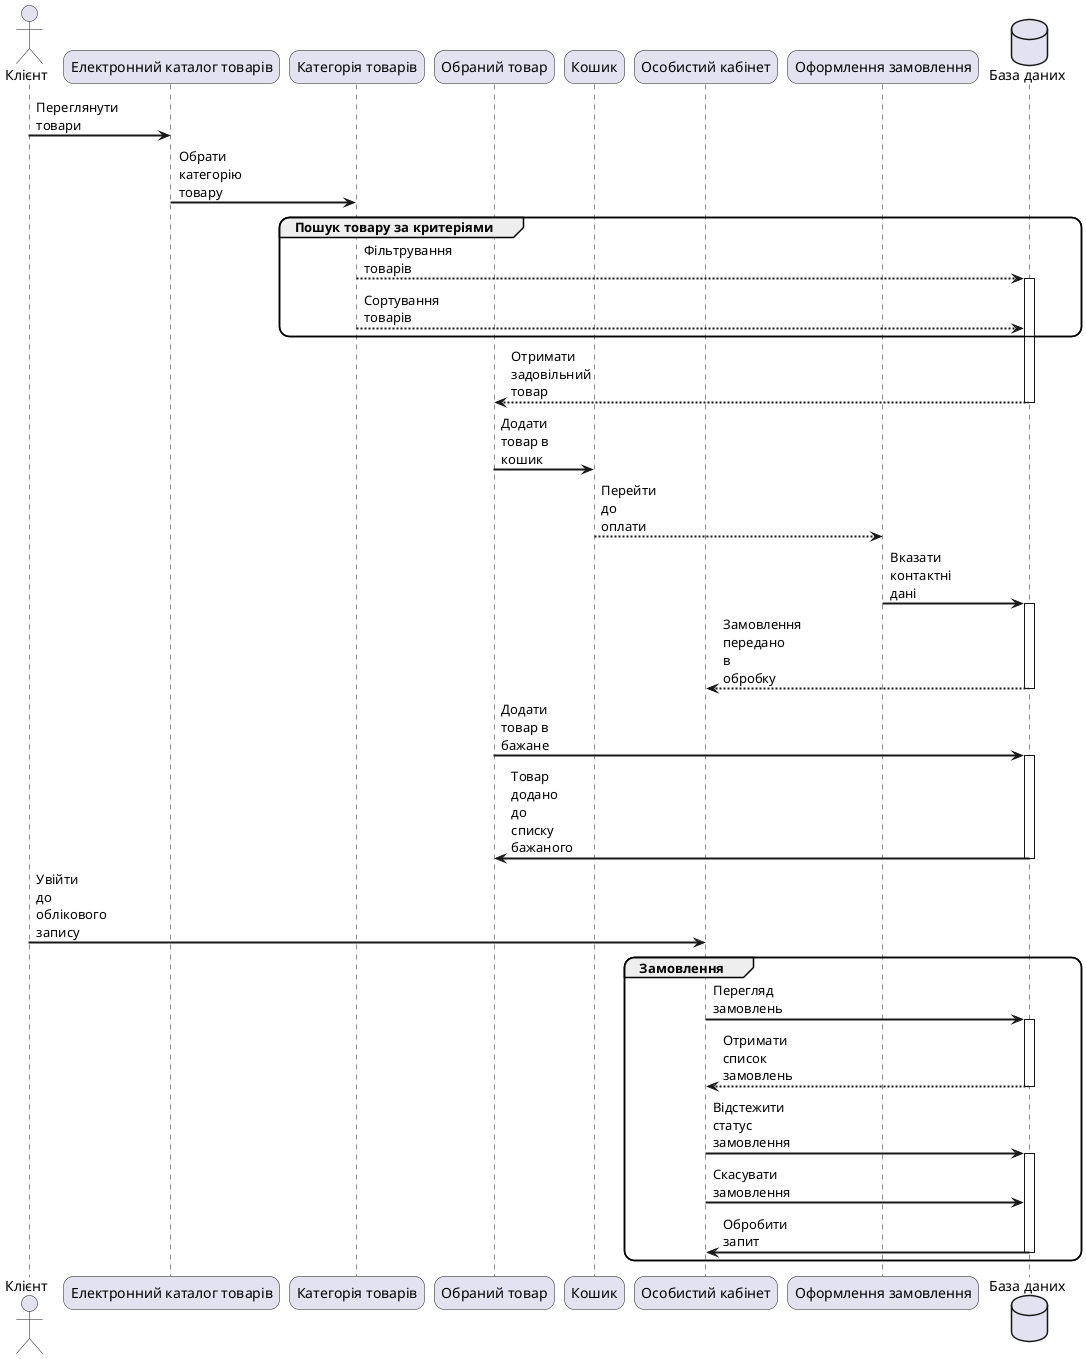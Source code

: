@startuml
skinparam sequenceArrowThickness 2
skinparam roundcorner 20
skinparam maxmessagesize 60


actor Клієнт as Client
participant "Електронний каталог товарів" as Catalogue
participant "Категорія товарів" as Category
participant "Обраний товар" as Chosen
participant "Кошик" as Collect
participant "Особистий кабінет" as Login
participant "Оформлення замовлення" as Order

database "База даних" as Db

Client -> Catalogue: Переглянути товари
Catalogue -> Category: Обрати категорію товару

group Пошук товару за критеріями

    Category --> Db: Фільтрування товарів
    activate Db
    Category --> Db: Сортування товарів
end

Db --> Chosen: Отримати задовільний товар
deactivate Db

Chosen -> Collect: Додати товар в кошик
Collect --> Order: Перейти до оплати
Order -> Db: Вказати контактні дані
activate Db
Db --> Login: Замовлення передано в обробку
deactivate Db
Chosen -> Db: Додати товар в бажане

activate Db
Db -> Chosen: Товар додано до списку бажаного
deactivate Db

Client -> Login: Увійти до облікового запису

group Замовлення
Login -> Db: Перегляд замовлень
activate Db
Db --> Login: Отримати список замовлень
deactivate Db

Login -> Db: Відстежити статус замовлення
activate Db
Login -> Db: Скасувати замовлення
Db -> Login: Обробити запит
deactivate Db
end




@enduml

